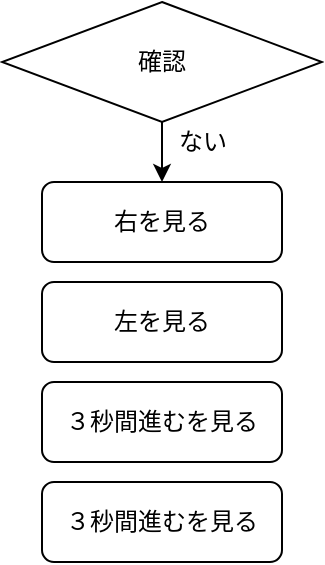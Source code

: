<mxfile>
    <diagram id="DyMpnOjSkEfFmNJEAe9M" name="Page-1">
        <mxGraphModel dx="195" dy="206" grid="1" gridSize="10" guides="1" tooltips="1" connect="1" arrows="1" fold="1" page="1" pageScale="1" pageWidth="827" pageHeight="1169" math="0" shadow="0">
            <root>
                <mxCell id="0"/>
                <mxCell id="1" parent="0"/>
                <mxCell id="2" value="" style="edgeStyle=orthogonalEdgeStyle;rounded=0;orthogonalLoop=1;jettySize=auto;html=1;" edge="1" parent="1" source="3" target="4">
                    <mxGeometry relative="1" as="geometry"/>
                </mxCell>
                <mxCell id="3" value="確認" style="rhombus;whiteSpace=wrap;html=1;" vertex="1" parent="1">
                    <mxGeometry x="120" y="70" width="160" height="60" as="geometry"/>
                </mxCell>
                <mxCell id="4" value="右を見る" style="rounded=1;whiteSpace=wrap;html=1;" vertex="1" parent="1">
                    <mxGeometry x="140" y="160" width="120" height="40" as="geometry"/>
                </mxCell>
                <mxCell id="5" value="ない" style="text;html=1;align=center;verticalAlign=middle;resizable=0;points=[];autosize=1;strokeColor=none;" vertex="1" parent="1">
                    <mxGeometry x="200" y="130" width="40" height="20" as="geometry"/>
                </mxCell>
                <mxCell id="9" value="左を見る" style="rounded=1;whiteSpace=wrap;html=1;" vertex="1" parent="1">
                    <mxGeometry x="140" y="210" width="120" height="40" as="geometry"/>
                </mxCell>
                <mxCell id="10" value="３秒間進むを見る" style="rounded=1;whiteSpace=wrap;html=1;" vertex="1" parent="1">
                    <mxGeometry x="140" y="260" width="120" height="40" as="geometry"/>
                </mxCell>
                <mxCell id="11" value="３秒間進むを見る" style="rounded=1;whiteSpace=wrap;html=1;" vertex="1" parent="1">
                    <mxGeometry x="140" y="310" width="120" height="40" as="geometry"/>
                </mxCell>
            </root>
        </mxGraphModel>
    </diagram>
</mxfile>